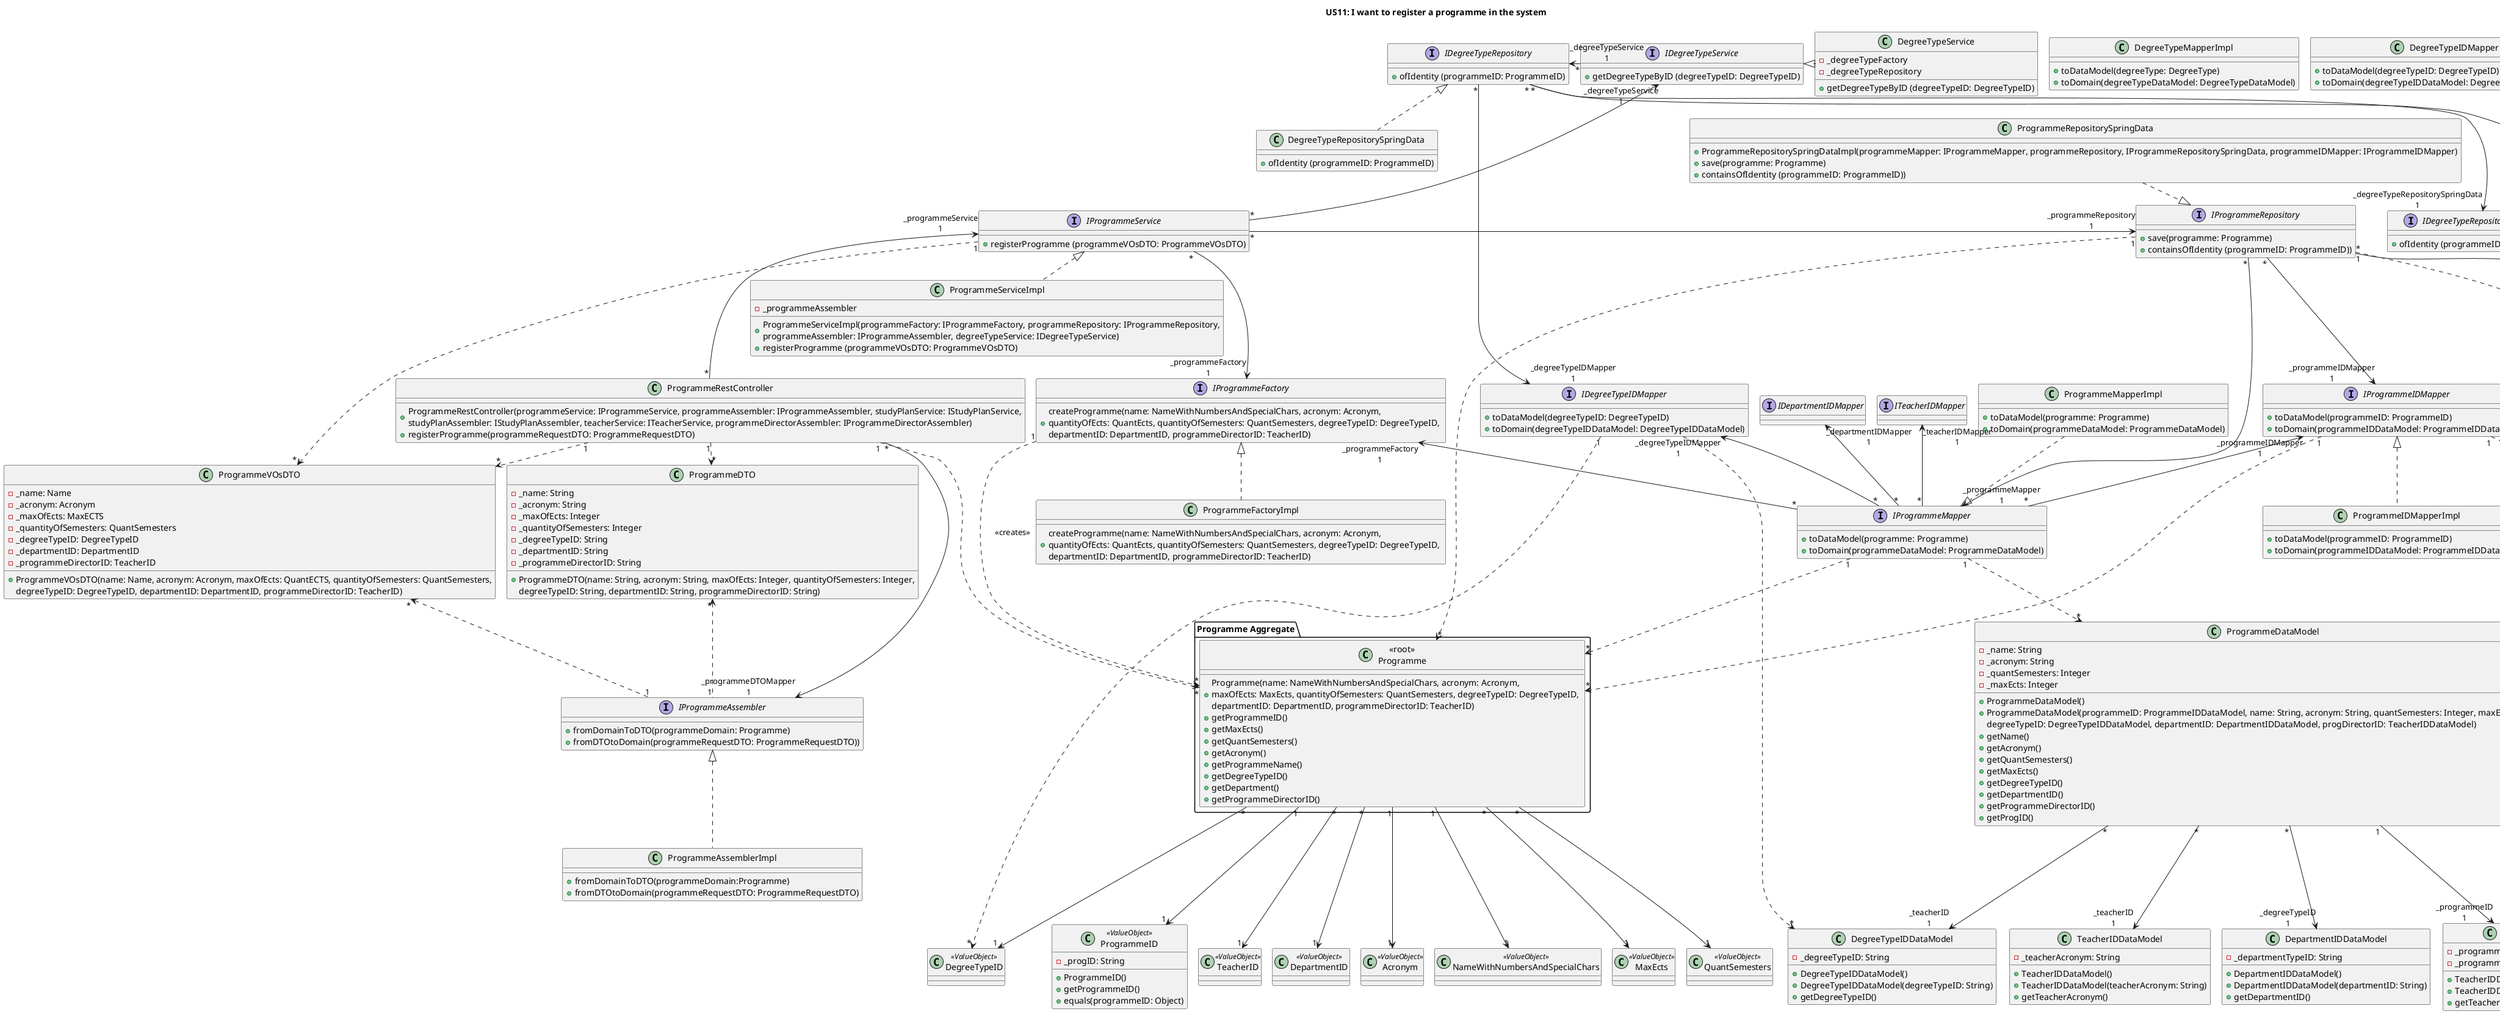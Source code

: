 @startuml
!pragma layout smetana
title US11: I want to register a programme in the system

class ProgrammeRestController {
    +ProgrammeRestController(programmeService: IProgrammeService, programmeAssembler: IProgrammeAssembler, studyPlanService: IStudyPlanService,\nstudyPlanAssembler: IStudyPlanAssembler, teacherService: ITeacherService, programmeDirectorAssembler: IProgrammeDirectorAssembler)
    +registerProgramme(programmeRequestDTO: ProgrammeRequestDTO)
}

interface IProgrammeAssembler {
    +fromDomainToDTO(programmeDomain: Programme)
    +fromDTOtoDomain(programmeRequestDTO: ProgrammeRequestDTO))
}

class ProgrammeAssemblerImpl {
    +fromDomainToDTO(programmeDomain:Programme)
    +fromDTOtoDomain(programmeRequestDTO: ProgrammeRequestDTO)
}

class ProgrammeDTO {
    -_name: String
    -_acronym: String
    -_maxOfEcts: Integer
    -_quantityOfSemesters: Integer
    -_degreeTypeID: String
    -_departmentID: String
    -_programmeDirectorID: String
    +ProgrammeDTO(name: String, acronym: String, maxOfEcts: Integer, quantityOfSemesters: Integer,
    degreeTypeID: String, departmentID: String, programmeDirectorID: String)
}

class ProgrammeVOsDTO {
    -_name: Name
    -_acronym: Acronym
    -_maxOfEcts: MaxECTS
    -_quantityOfSemesters: QuantSemesters
    -_degreeTypeID: DegreeTypeID
    -_departmentID: DepartmentID
    -_programmeDirectorID: TeacherID
    +ProgrammeVOsDTO(name: Name, acronym: Acronym, maxOfEcts: QuantECTS, quantityOfSemesters: QuantSemesters,
    degreeTypeID: DegreeTypeID, departmentID: DepartmentID, programmeDirectorID: TeacherID)
}

interface IProgrammeService {
    +registerProgramme (programmeVOsDTO: ProgrammeVOsDTO)
}

class ProgrammeServiceImpl {
    -_programmeAssembler
    +ProgrammeServiceImpl(programmeFactory: IProgrammeFactory, programmeRepository: IProgrammeRepository,\nprogrammeAssembler: IProgrammeAssembler, degreeTypeService: IDegreeTypeService)
    +registerProgramme (programmeVOsDTO: ProgrammeVOsDTO)
}

interface IDegreeTypeService {
    +getDegreeTypeByID (degreeTypeID: DegreeTypeID)
}

class DegreeTypeService {
    -_degreeTypeFactory
    -_degreeTypeRepository
    +getDegreeTypeByID (degreeTypeID: DegreeTypeID)
}

interface IProgrammeFactory {
    +createProgramme(name: NameWithNumbersAndSpecialChars, acronym: Acronym, \nquantityOfEcts: QuantEcts, quantityOfSemesters: QuantSemesters, degreeTypeID: DegreeTypeID, \ndepartmentID: DepartmentID, programmeDirectorID: TeacherID)
}

class ProgrammeFactoryImpl {
    +createProgramme(name: NameWithNumbersAndSpecialChars, acronym: Acronym, \nquantityOfEcts: QuantEcts, quantityOfSemesters: QuantSemesters, degreeTypeID: DegreeTypeID, \ndepartmentID: DepartmentID, programmeDirectorID: TeacherID)
}

interface IProgrammeRepository {
    +save(programme: Programme)
    +containsOfIdentity (programmeID: ProgrammeID))
}

interface IDegreeTypeRepository {
    +ofIdentity (programmeID: ProgrammeID)
}

interface IProgrammeRepositorySpringData {
    +save(programme: Programme)
    +containsOfIdentity (programmeID: ProgrammeID))
}

interface IDegreeTypeRepositorySpringData {
    +ofIdentity (programmeID: ProgrammeID)
}

class ProgrammeRepositorySpringData {
     +ProgrammeRepositorySpringDataImpl(programmeMapper: IProgrammeMapper, programmeRepository, IProgrammeRepositorySpringData, programmeIDMapper: IProgrammeIDMapper)
     +save(programme: Programme)
     +containsOfIdentity (programmeID: ProgrammeID))
}

class DegreeTypeRepositorySpringData {
     +ofIdentity (programmeID: ProgrammeID)
}

interface IProgrammeMapper {
    +toDataModel(programme: Programme)
    +toDomain(programmeDataModel: ProgrammeDataModel)
}

class ProgrammeMapperImpl {
    +toDataModel(programme: Programme)
    +toDomain(programmeDataModel: ProgrammeDataModel)
}

interface IDegreeTypeMapper {
    +toDataModel(degreeType: DegreeType)
    +toDomain(degreeTypeDataModel: DegreeTypeDataModel)
}

class DegreeTypeMapperImpl {
    +toDataModel(degreeType: DegreeType)
    +toDomain(degreeTypeDataModel: DegreeTypeDataModel)
}

interface IProgrammeIDMapper {
    +toDataModel(programmeID: ProgrammeID)
    +toDomain(programmeIDDataModel: ProgrammeIDDataModel)
}

interface IDegreeTypeIDMapper {
    +toDataModel(degreeTypeID: DegreeTypeID)
    +toDomain(degreeTypeIDDataModel: DegreeTypeIDDataModel)
}

interface IDepartmentIDMapper {}

interface ITeacherIDMapper {}

interface IProgrammeFactory {}

class ProgrammeIDMapperImpl {
    +toDataModel(programmeID: ProgrammeID)
    +toDomain(programmeIDDataModel: ProgrammeIDDataModel)
}

class DegreeTypeIDMapper {
    +toDataModel(degreeTypeID: DegreeTypeID)
    +toDomain(degreeTypeIDDataModel: DegreeTypeIDDataModel)
}

package "Programme Aggregate" {
    class "<<root>>\nProgramme" {
        +Programme(name: NameWithNumbersAndSpecialChars, acronym: Acronym, \nmaxOfEcts: MaxEcts, quantityOfSemesters: QuantSemesters, degreeTypeID: DegreeTypeID, \ndepartmentID: DepartmentID, programmeDirectorID: TeacherID)
        +getProgrammeID()
        +getMaxEcts()
        +getQuantSemesters()
        +getAcronym()
        +getProgrammeName()
        +getDegreeTypeID()
        +getDepartment()
        +getProgrammeDirectorID()
    }
}

class ProgrammeID <<ValueObject>> {
    -_progID: String
    +ProgrammeID()
    +getProgrammeID()
    +equals(programmeID: Object)
}

class DepartmentID <<ValueObject>> {}

class Acronym <<ValueObject>> {}

class NameWithNumbersAndSpecialChars <<ValueObject>> {}

class MaxEcts <<ValueObject>> {}

class QuantSemesters <<ValueObject>> {}

class DegreeTypeID <<ValueObject>> {}

class TeacherID <<ValueObject>> {}

class ProgrammeDataModel {
    -_name: String
    -_acronym: String
    -_quantSemesters: Integer
    -_maxEcts: Integer
    +ProgrammeDataModel()
    +ProgrammeDataModel(programmeID: ProgrammeIDDataModel, name: String, acronym: String, quantSemesters: Integer, maxEcts: Integer,
    degreeTypeID: DegreeTypeIDDataModel, departmentID: DepartmentIDDataModel, progDirectorID: TeacherIDDataModel)
    +getName()
    +getAcronym()
    +getQuantSemesters()
    +getMaxEcts()
    +getDegreeTypeID()
    +getDepartmentID()
    +getProgrammeDirectorID()
    +getProgID()
}

class ProgrammeIDDataModel {
    -_programmeName: String
    -_programmeAcronym: String
    +TeacherIDDataModel()
    +TeacherIDDataModel(teacherAcronym: String)
    +getTeacherAcronym()
}

class DegreeTypeIDDataModel {
    -_degreeTypeID: String
    +DegreeTypeIDDataModel()
    +DegreeTypeIDDataModel(degreeTypeID: String)
    +getDegreeTypeID()
}

class DepartmentIDDataModel {
    -_departmentTypeID: String
    +DepartmentIDDataModel()
    +DepartmentIDDataModel(departmentID: String)
    +getDepartmentID()
}

class TeacherIDDataModel {
    -_teacherAcronym: String
    +TeacherIDDataModel()
    +TeacherIDDataModel(teacherAcronym: String)
    +getTeacherAcronym()
}

ProgrammeRestController "*" -u--> "_programmeService\n1" IProgrammeService
ProgrammeRestController "*" ---> "_programmeDTOMapper\n1" IProgrammeAssembler
ProgrammeRestController "1" ..> "*" ProgrammeDTO
ProgrammeRestController "1" ..> "*" ProgrammeVOsDTO
ProgrammeRestController "1" ..> "*" "<<root>>\nProgramme"

IProgrammeAssembler <|.. ProgrammeAssemblerImpl
IProgrammeAssembler "1" .u.> "*" ProgrammeDTO
IProgrammeAssembler "1" .u.> "*" ProgrammeVOsDTO

IProgrammeService <|.- ProgrammeServiceImpl
IProgrammeService "1" ..> "*" ProgrammeVOsDTO

IProgrammeService "*" -r--> "_programmeRepository\n1" IProgrammeRepository
IProgrammeService "*" -r--> "_programmeFactory\n1" IProgrammeFactory
IProgrammeService "*" -u--> "_degreeTypeService\n1" IDegreeTypeService

IDegreeTypeService "*" --l-> "_degreeTypeService\n1" IDegreeTypeRepository
IDegreeTypeService <|.r. DegreeTypeService

IDegreeTypeRepository <|.d. DegreeTypeRepositorySpringData
IDegreeTypeRepository "*" ---> "_degreeTypeRepositorySpringData\n1" IDegreeTypeRepositorySpringData
IDegreeTypeRepository "*" ---> "_degreeTypeMapper\n1" IDegreeTypeMapper
IDegreeTypeRepository "*" ---> "_degreeTypeIDMapper\n1" IDegreeTypeIDMapper

IDegreeTypeIDMapper "1" ..> "*" DegreeTypeID
IDegreeTypeIDMapper "1" ..> "*" DegreeTypeIDDataModel

IDegreeTypeMapper "1" ..> "*" DegreeType
IDegreeTypeMapper "1" ..> "*" DegreeTypeDataModel

IProgrammeFactory <|.d. ProgrammeFactoryImpl
IProgrammeFactory "1" ..> "*" "<<root>>\nProgramme" : "<<creates>>"

IProgrammeRepository <|.u- ProgrammeRepositorySpringData
IProgrammeRepository "*" ---> "_programmeMapper\n1" IProgrammeMapper
IProgrammeRepository "*" ---> "_programmeIDMapper\n1" IProgrammeIDMapper
IProgrammeRepository "*" ---> "_programmeRepositorySpringData\n1" IProgrammeRepositorySpringData
IProgrammeRepository "1" ..> "*" "<<root>>\nProgramme"
IProgrammeRepository "1" ..> "*" ProgrammeDataModel

IProgrammeMapper <|.u. ProgrammeMapperImpl
IProgrammeMapper "1" ..> "*" "<<root>>\nProgramme"
IProgrammeMapper "1" ..> "*" ProgrammeDataModel
IProgrammeMapper "*" -u-> "_programmeIDMapper\n1" IProgrammeIDMapper
IProgrammeMapper "*" -u-> "_degreeTypeIDMapper\n1" IDegreeTypeIDMapper
IProgrammeMapper "*" -u-> "_departmentIDMapper\n1" IDepartmentIDMapper
IProgrammeMapper "*" -u-> "_teacherIDMapper\n1" ITeacherIDMapper
IProgrammeMapper "*" -u-> "_programmeFactory\n1" IProgrammeFactory

IProgrammeIDMapper <|.. ProgrammeIDMapperImpl
IProgrammeIDMapper "1" ..> "*" "<<root>>\nProgramme"
IProgrammeIDMapper "1" ..> "*" ProgrammeIDDataModel

"<<root>>\nProgramme" "*" ---> "1" TeacherID
"<<root>>\nProgramme" "*" ---> "1" DegreeTypeID
"<<root>>\nProgramme" "*" ---> "1" DepartmentID
"<<root>>\nProgramme" "*" ---> "1" QuantSemesters
"<<root>>\nProgramme" "*" ---> "1" MaxEcts
"<<root>>\nProgramme" "1" ---> "1" Acronym
"<<root>>\nProgramme" "1" ---> "1" NameWithNumbersAndSpecialChars
"<<root>>\nProgramme" "1" ---> "1" ProgrammeID

ProgrammeDataModel "*" ---> "_teacherID\n1" TeacherIDDataModel
ProgrammeDataModel "*" ---> "_teacherID\n1" DegreeTypeIDDataModel
ProgrammeDataModel "*" ---> "_degreeTypeID\n1" DepartmentIDDataModel
ProgrammeDataModel "1" ---> "_programmeID\n1" ProgrammeIDDataModel
@enduml